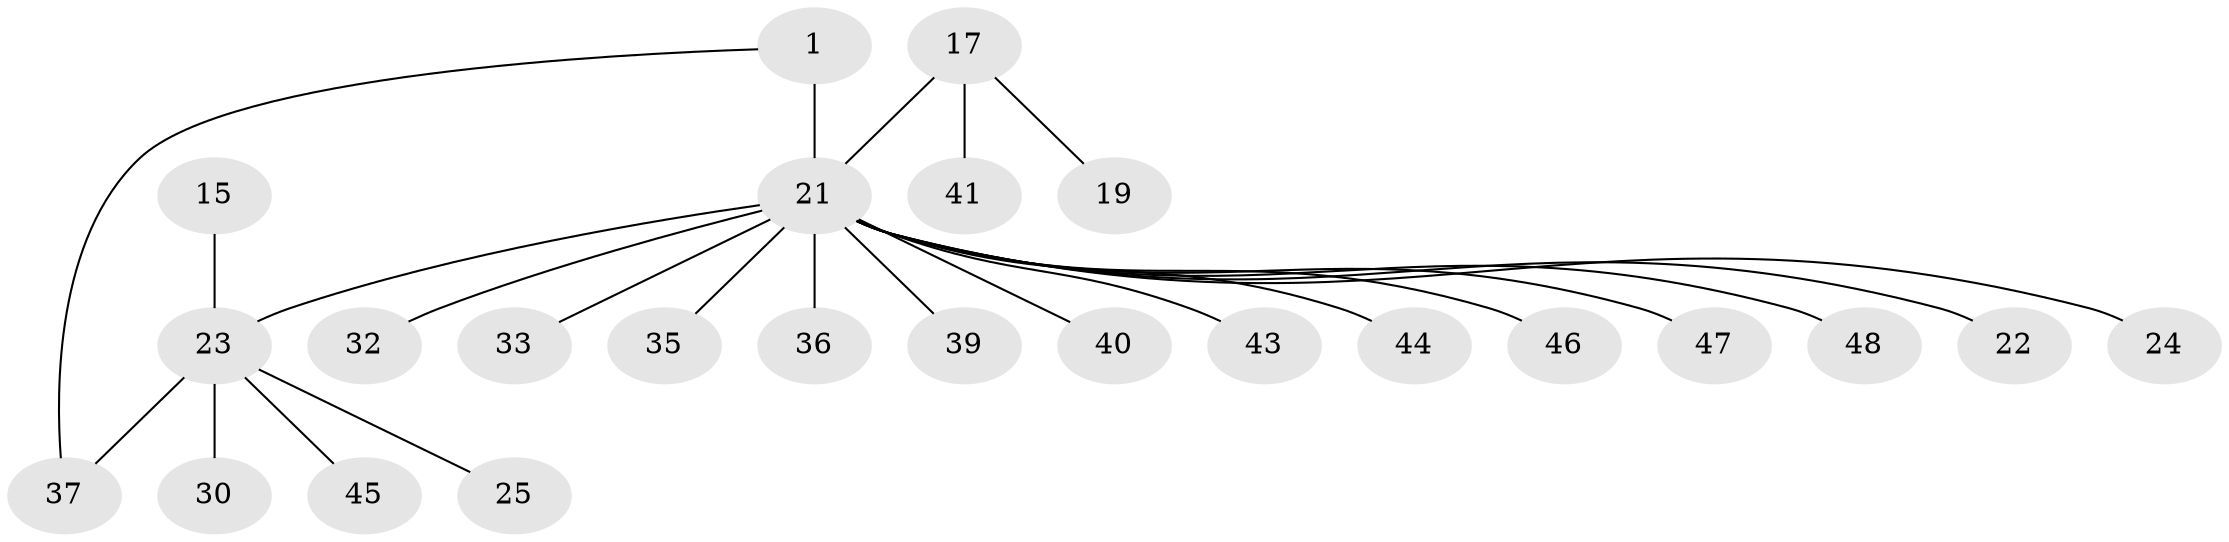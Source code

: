 // original degree distribution, {4: 0.041666666666666664, 11: 0.020833333333333332, 7: 0.0625, 3: 0.08333333333333333, 6: 0.020833333333333332, 9: 0.020833333333333332, 1: 0.5625, 2: 0.1875}
// Generated by graph-tools (version 1.1) at 2025/55/03/09/25 04:55:49]
// undirected, 24 vertices, 24 edges
graph export_dot {
graph [start="1"]
  node [color=gray90,style=filled];
  1;
  15;
  17 [super="+13"];
  19;
  21 [super="+20"];
  22;
  23 [super="+9+18"];
  24;
  25;
  30;
  32;
  33;
  35 [super="+16"];
  36;
  37 [super="+26"];
  39 [super="+27"];
  40;
  41;
  43;
  44;
  45 [super="+42"];
  46;
  47 [super="+31"];
  48 [super="+28+29+38"];
  1 -- 37;
  1 -- 21 [weight=3];
  15 -- 23;
  17 -- 19;
  17 -- 21 [weight=3];
  17 -- 41;
  21 -- 22;
  21 -- 23 [weight=4];
  21 -- 24;
  21 -- 32;
  21 -- 33 [weight=2];
  21 -- 35;
  21 -- 36;
  21 -- 39;
  21 -- 40;
  21 -- 43;
  21 -- 44;
  21 -- 46;
  21 -- 47;
  21 -- 48;
  23 -- 37;
  23 -- 25;
  23 -- 30;
  23 -- 45;
}
